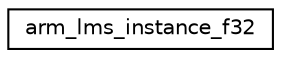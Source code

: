 digraph "Graphical Class Hierarchy"
{
 // LATEX_PDF_SIZE
  edge [fontname="Helvetica",fontsize="10",labelfontname="Helvetica",labelfontsize="10"];
  node [fontname="Helvetica",fontsize="10",shape=record];
  rankdir="LR";
  Node0 [label="arm_lms_instance_f32",height=0.2,width=0.4,color="black", fillcolor="white", style="filled",URL="$structarm__lms__instance__f32.html",tooltip="Instance structure for the floating-point LMS filter."];
}
